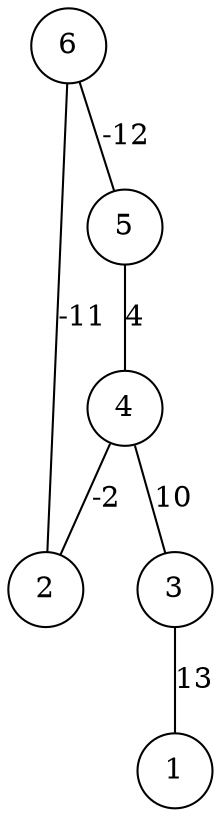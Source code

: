 graph { 
	 fontname="Helvetica,Arial,sans-serif" 
	 node [shape = circle]; 
	 6 -- 2 [label = "-11"];
	 6 -- 5 [label = "-12"];
	 5 -- 4 [label = "4"];
	 4 -- 2 [label = "-2"];
	 4 -- 3 [label = "10"];
	 3 -- 1 [label = "13"];
	 1;
	 2;
	 3;
	 4;
	 5;
	 6;
}
